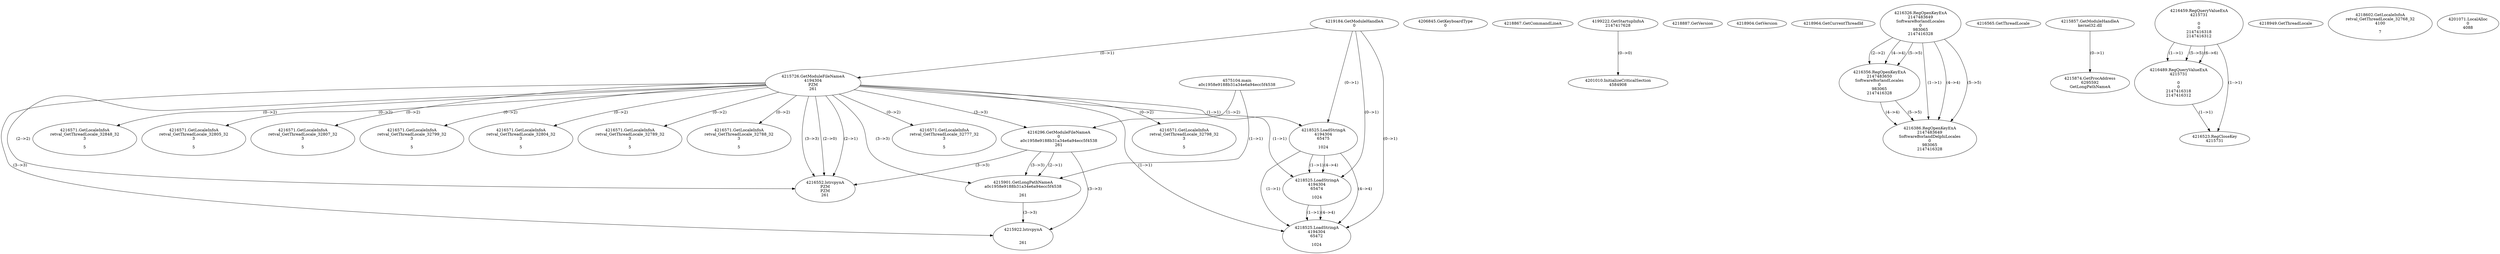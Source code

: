 // Global SCDG with merge call
digraph {
	0 [label="4575104.main
a0c1958e9188b31a34e6a94ecc5f4538"]
	1 [label="4219184.GetModuleHandleA
0"]
	2 [label="4206845.GetKeyboardType
0"]
	3 [label="4218867.GetCommandLineA
"]
	4 [label="4199222.GetStartupInfoA
2147417628"]
	5 [label="4218887.GetVersion
"]
	6 [label="4218904.GetVersion
"]
	7 [label="4218964.GetCurrentThreadId
"]
	8 [label="4215726.GetModuleFileNameA
4194304
PZM
261"]
	1 -> 8 [label="(0-->1)"]
	9 [label="4216296.GetModuleFileNameA
0
a0c1958e9188b31a34e6a94ecc5f4538
261"]
	0 -> 9 [label="(1-->2)"]
	8 -> 9 [label="(3-->3)"]
	10 [label="4216326.RegOpenKeyExA
2147483649
Software\Borland\Locales
0
983065
2147416328"]
	11 [label="4216356.RegOpenKeyExA
2147483650
Software\Borland\Locales
0
983065
2147416328"]
	10 -> 11 [label="(2-->2)"]
	10 -> 11 [label="(4-->4)"]
	10 -> 11 [label="(5-->5)"]
	12 [label="4216386.RegOpenKeyExA
2147483649
Software\Borland\Delphi\Locales
0
983065
2147416328"]
	10 -> 12 [label="(1-->1)"]
	10 -> 12 [label="(4-->4)"]
	11 -> 12 [label="(4-->4)"]
	10 -> 12 [label="(5-->5)"]
	11 -> 12 [label="(5-->5)"]
	13 [label="4216552.lstrcpynA
PZM
PZM
261"]
	8 -> 13 [label="(2-->1)"]
	8 -> 13 [label="(2-->2)"]
	8 -> 13 [label="(3-->3)"]
	9 -> 13 [label="(3-->3)"]
	8 -> 13 [label="(2-->0)"]
	14 [label="4216565.GetThreadLocale
"]
	15 [label="4216571.GetLocaleInfoA
retval_GetThreadLocale_32777_32
3

5"]
	8 -> 15 [label="(0-->2)"]
	16 [label="4218525.LoadStringA
4194304
65475

1024"]
	1 -> 16 [label="(0-->1)"]
	8 -> 16 [label="(1-->1)"]
	17 [label="4215857.GetModuleHandleA
kernel32.dll"]
	18 [label="4215874.GetProcAddress
6295592
GetLongPathNameA"]
	17 -> 18 [label="(0-->1)"]
	19 [label="4215901.GetLongPathNameA
a0c1958e9188b31a34e6a94ecc5f4538

261"]
	0 -> 19 [label="(1-->1)"]
	9 -> 19 [label="(2-->1)"]
	8 -> 19 [label="(3-->3)"]
	9 -> 19 [label="(3-->3)"]
	20 [label="4215922.lstrcpynA


261"]
	8 -> 20 [label="(3-->3)"]
	9 -> 20 [label="(3-->3)"]
	19 -> 20 [label="(3-->3)"]
	21 [label="4216459.RegQueryValueExA
4215731

0
0
2147416318
2147416312"]
	22 [label="4216489.RegQueryValueExA
4215731

0
0
2147416318
2147416312"]
	21 -> 22 [label="(1-->1)"]
	21 -> 22 [label="(5-->5)"]
	21 -> 22 [label="(6-->6)"]
	23 [label="4216523.RegCloseKey
4215731"]
	21 -> 23 [label="(1-->1)"]
	22 -> 23 [label="(1-->1)"]
	24 [label="4216571.GetLocaleInfoA
retval_GetThreadLocale_32798_32
3

5"]
	8 -> 24 [label="(0-->2)"]
	25 [label="4218525.LoadStringA
4194304
65474

1024"]
	1 -> 25 [label="(0-->1)"]
	8 -> 25 [label="(1-->1)"]
	16 -> 25 [label="(1-->1)"]
	16 -> 25 [label="(4-->4)"]
	26 [label="4218525.LoadStringA
4194304
65472

1024"]
	1 -> 26 [label="(0-->1)"]
	8 -> 26 [label="(1-->1)"]
	16 -> 26 [label="(1-->1)"]
	25 -> 26 [label="(1-->1)"]
	16 -> 26 [label="(4-->4)"]
	25 -> 26 [label="(4-->4)"]
	27 [label="4218949.GetThreadLocale
"]
	28 [label="4218602.GetLocaleInfoA
retval_GetThreadLocale_32768_32
4100

7"]
	29 [label="4216571.GetLocaleInfoA
retval_GetThreadLocale_32848_32
3

5"]
	8 -> 29 [label="(0-->2)"]
	30 [label="4216571.GetLocaleInfoA
retval_GetThreadLocale_32805_32
3

5"]
	8 -> 30 [label="(0-->2)"]
	31 [label="4201010.InitializeCriticalSection
4584908"]
	4 -> 31 [label="(0-->0)"]
	32 [label="4201071.LocalAlloc
0
4088"]
	33 [label="4216571.GetLocaleInfoA
retval_GetThreadLocale_32807_32
3

5"]
	8 -> 33 [label="(0-->2)"]
	34 [label="4216571.GetLocaleInfoA
retval_GetThreadLocale_32799_32
3

5"]
	8 -> 34 [label="(0-->2)"]
	35 [label="4216571.GetLocaleInfoA
retval_GetThreadLocale_32804_32
3

5"]
	8 -> 35 [label="(0-->2)"]
	36 [label="4216571.GetLocaleInfoA
retval_GetThreadLocale_32789_32
3

5"]
	8 -> 36 [label="(0-->2)"]
	37 [label="4216571.GetLocaleInfoA
retval_GetThreadLocale_32788_32
3

5"]
	8 -> 37 [label="(0-->2)"]
}
